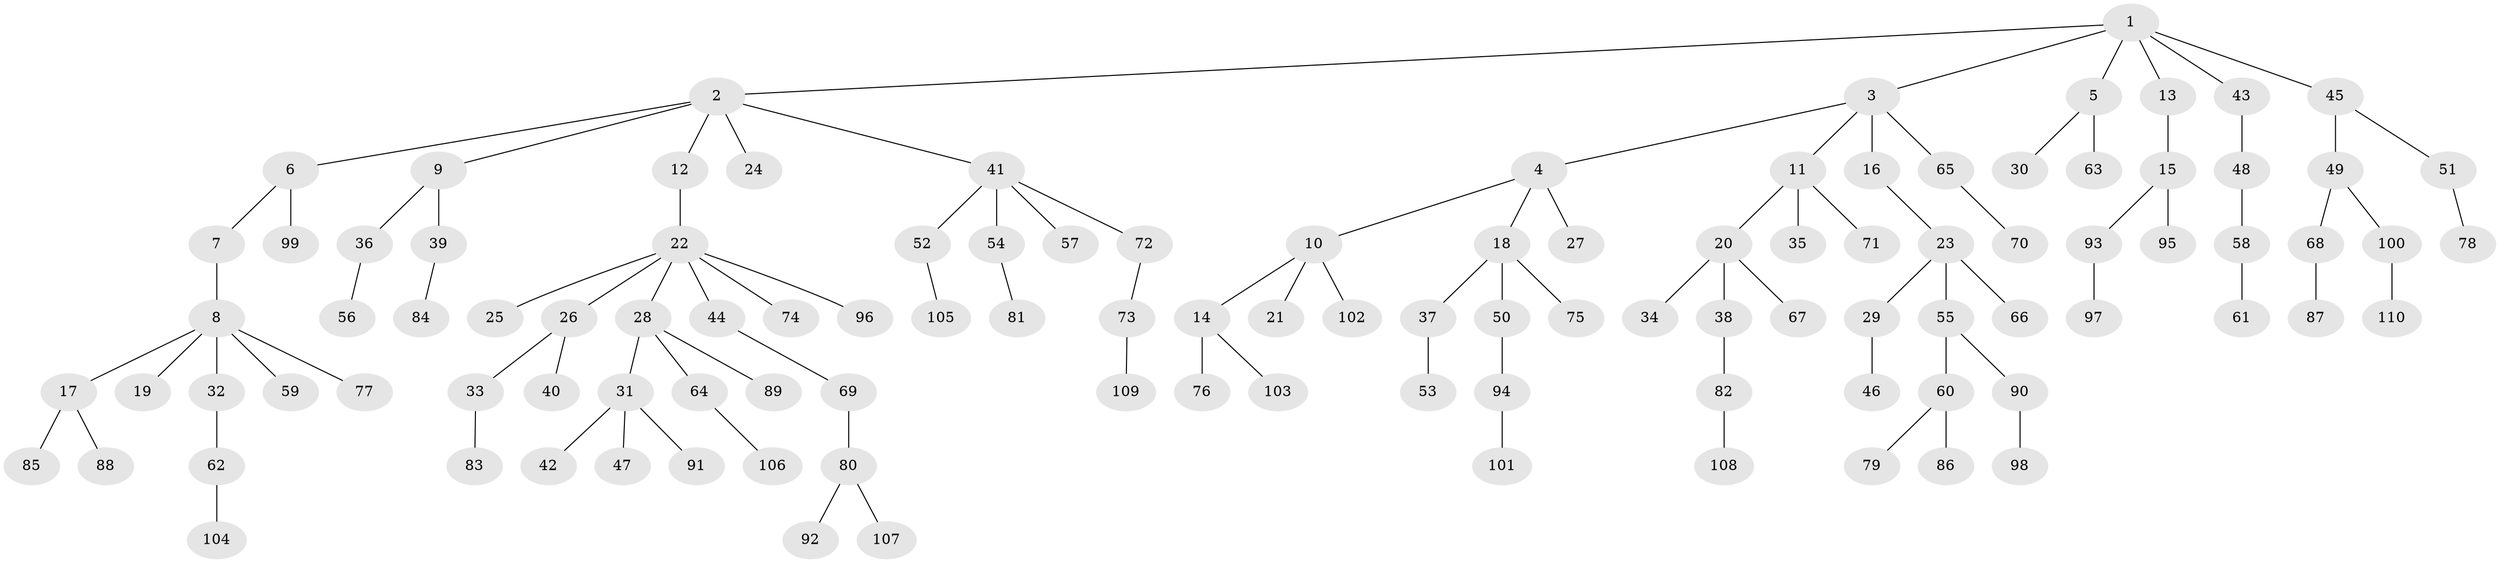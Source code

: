 // coarse degree distribution, {6: 0.041666666666666664, 7: 0.027777777777777776, 3: 0.16666666666666666, 2: 0.18055555555555555, 1: 0.5555555555555556, 4: 0.027777777777777776}
// Generated by graph-tools (version 1.1) at 2025/24/03/03/25 07:24:09]
// undirected, 110 vertices, 109 edges
graph export_dot {
graph [start="1"]
  node [color=gray90,style=filled];
  1;
  2;
  3;
  4;
  5;
  6;
  7;
  8;
  9;
  10;
  11;
  12;
  13;
  14;
  15;
  16;
  17;
  18;
  19;
  20;
  21;
  22;
  23;
  24;
  25;
  26;
  27;
  28;
  29;
  30;
  31;
  32;
  33;
  34;
  35;
  36;
  37;
  38;
  39;
  40;
  41;
  42;
  43;
  44;
  45;
  46;
  47;
  48;
  49;
  50;
  51;
  52;
  53;
  54;
  55;
  56;
  57;
  58;
  59;
  60;
  61;
  62;
  63;
  64;
  65;
  66;
  67;
  68;
  69;
  70;
  71;
  72;
  73;
  74;
  75;
  76;
  77;
  78;
  79;
  80;
  81;
  82;
  83;
  84;
  85;
  86;
  87;
  88;
  89;
  90;
  91;
  92;
  93;
  94;
  95;
  96;
  97;
  98;
  99;
  100;
  101;
  102;
  103;
  104;
  105;
  106;
  107;
  108;
  109;
  110;
  1 -- 2;
  1 -- 3;
  1 -- 5;
  1 -- 13;
  1 -- 43;
  1 -- 45;
  2 -- 6;
  2 -- 9;
  2 -- 12;
  2 -- 24;
  2 -- 41;
  3 -- 4;
  3 -- 11;
  3 -- 16;
  3 -- 65;
  4 -- 10;
  4 -- 18;
  4 -- 27;
  5 -- 30;
  5 -- 63;
  6 -- 7;
  6 -- 99;
  7 -- 8;
  8 -- 17;
  8 -- 19;
  8 -- 32;
  8 -- 59;
  8 -- 77;
  9 -- 36;
  9 -- 39;
  10 -- 14;
  10 -- 21;
  10 -- 102;
  11 -- 20;
  11 -- 35;
  11 -- 71;
  12 -- 22;
  13 -- 15;
  14 -- 76;
  14 -- 103;
  15 -- 93;
  15 -- 95;
  16 -- 23;
  17 -- 85;
  17 -- 88;
  18 -- 37;
  18 -- 50;
  18 -- 75;
  20 -- 34;
  20 -- 38;
  20 -- 67;
  22 -- 25;
  22 -- 26;
  22 -- 28;
  22 -- 44;
  22 -- 74;
  22 -- 96;
  23 -- 29;
  23 -- 55;
  23 -- 66;
  26 -- 33;
  26 -- 40;
  28 -- 31;
  28 -- 64;
  28 -- 89;
  29 -- 46;
  31 -- 42;
  31 -- 47;
  31 -- 91;
  32 -- 62;
  33 -- 83;
  36 -- 56;
  37 -- 53;
  38 -- 82;
  39 -- 84;
  41 -- 52;
  41 -- 54;
  41 -- 57;
  41 -- 72;
  43 -- 48;
  44 -- 69;
  45 -- 49;
  45 -- 51;
  48 -- 58;
  49 -- 68;
  49 -- 100;
  50 -- 94;
  51 -- 78;
  52 -- 105;
  54 -- 81;
  55 -- 60;
  55 -- 90;
  58 -- 61;
  60 -- 79;
  60 -- 86;
  62 -- 104;
  64 -- 106;
  65 -- 70;
  68 -- 87;
  69 -- 80;
  72 -- 73;
  73 -- 109;
  80 -- 92;
  80 -- 107;
  82 -- 108;
  90 -- 98;
  93 -- 97;
  94 -- 101;
  100 -- 110;
}

